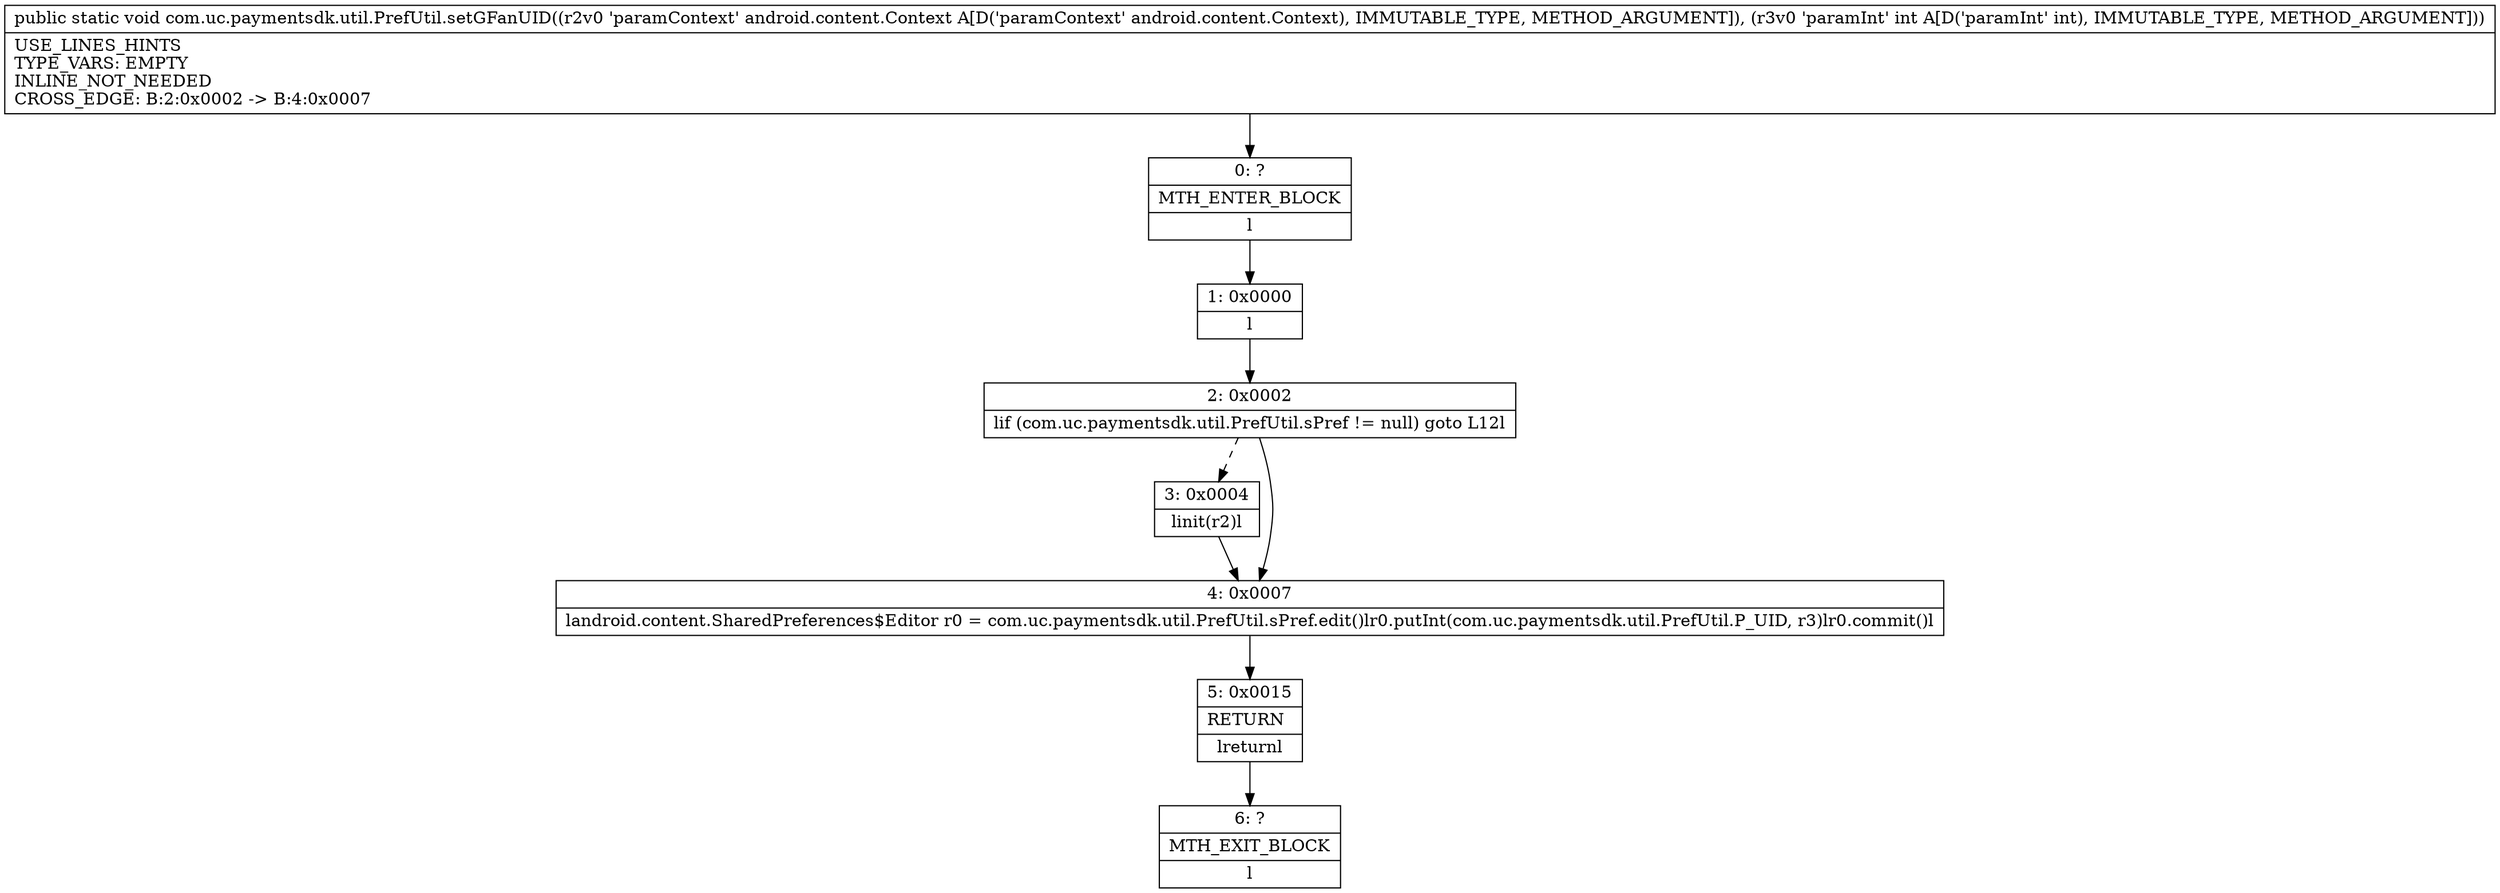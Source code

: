 digraph "CFG forcom.uc.paymentsdk.util.PrefUtil.setGFanUID(Landroid\/content\/Context;I)V" {
Node_0 [shape=record,label="{0\:\ ?|MTH_ENTER_BLOCK\l|l}"];
Node_1 [shape=record,label="{1\:\ 0x0000|l}"];
Node_2 [shape=record,label="{2\:\ 0x0002|lif (com.uc.paymentsdk.util.PrefUtil.sPref != null) goto L12l}"];
Node_3 [shape=record,label="{3\:\ 0x0004|linit(r2)l}"];
Node_4 [shape=record,label="{4\:\ 0x0007|landroid.content.SharedPreferences$Editor r0 = com.uc.paymentsdk.util.PrefUtil.sPref.edit()lr0.putInt(com.uc.paymentsdk.util.PrefUtil.P_UID, r3)lr0.commit()l}"];
Node_5 [shape=record,label="{5\:\ 0x0015|RETURN\l|lreturnl}"];
Node_6 [shape=record,label="{6\:\ ?|MTH_EXIT_BLOCK\l|l}"];
MethodNode[shape=record,label="{public static void com.uc.paymentsdk.util.PrefUtil.setGFanUID((r2v0 'paramContext' android.content.Context A[D('paramContext' android.content.Context), IMMUTABLE_TYPE, METHOD_ARGUMENT]), (r3v0 'paramInt' int A[D('paramInt' int), IMMUTABLE_TYPE, METHOD_ARGUMENT]))  | USE_LINES_HINTS\lTYPE_VARS: EMPTY\lINLINE_NOT_NEEDED\lCROSS_EDGE: B:2:0x0002 \-\> B:4:0x0007\l}"];
MethodNode -> Node_0;
Node_0 -> Node_1;
Node_1 -> Node_2;
Node_2 -> Node_3[style=dashed];
Node_2 -> Node_4;
Node_3 -> Node_4;
Node_4 -> Node_5;
Node_5 -> Node_6;
}

